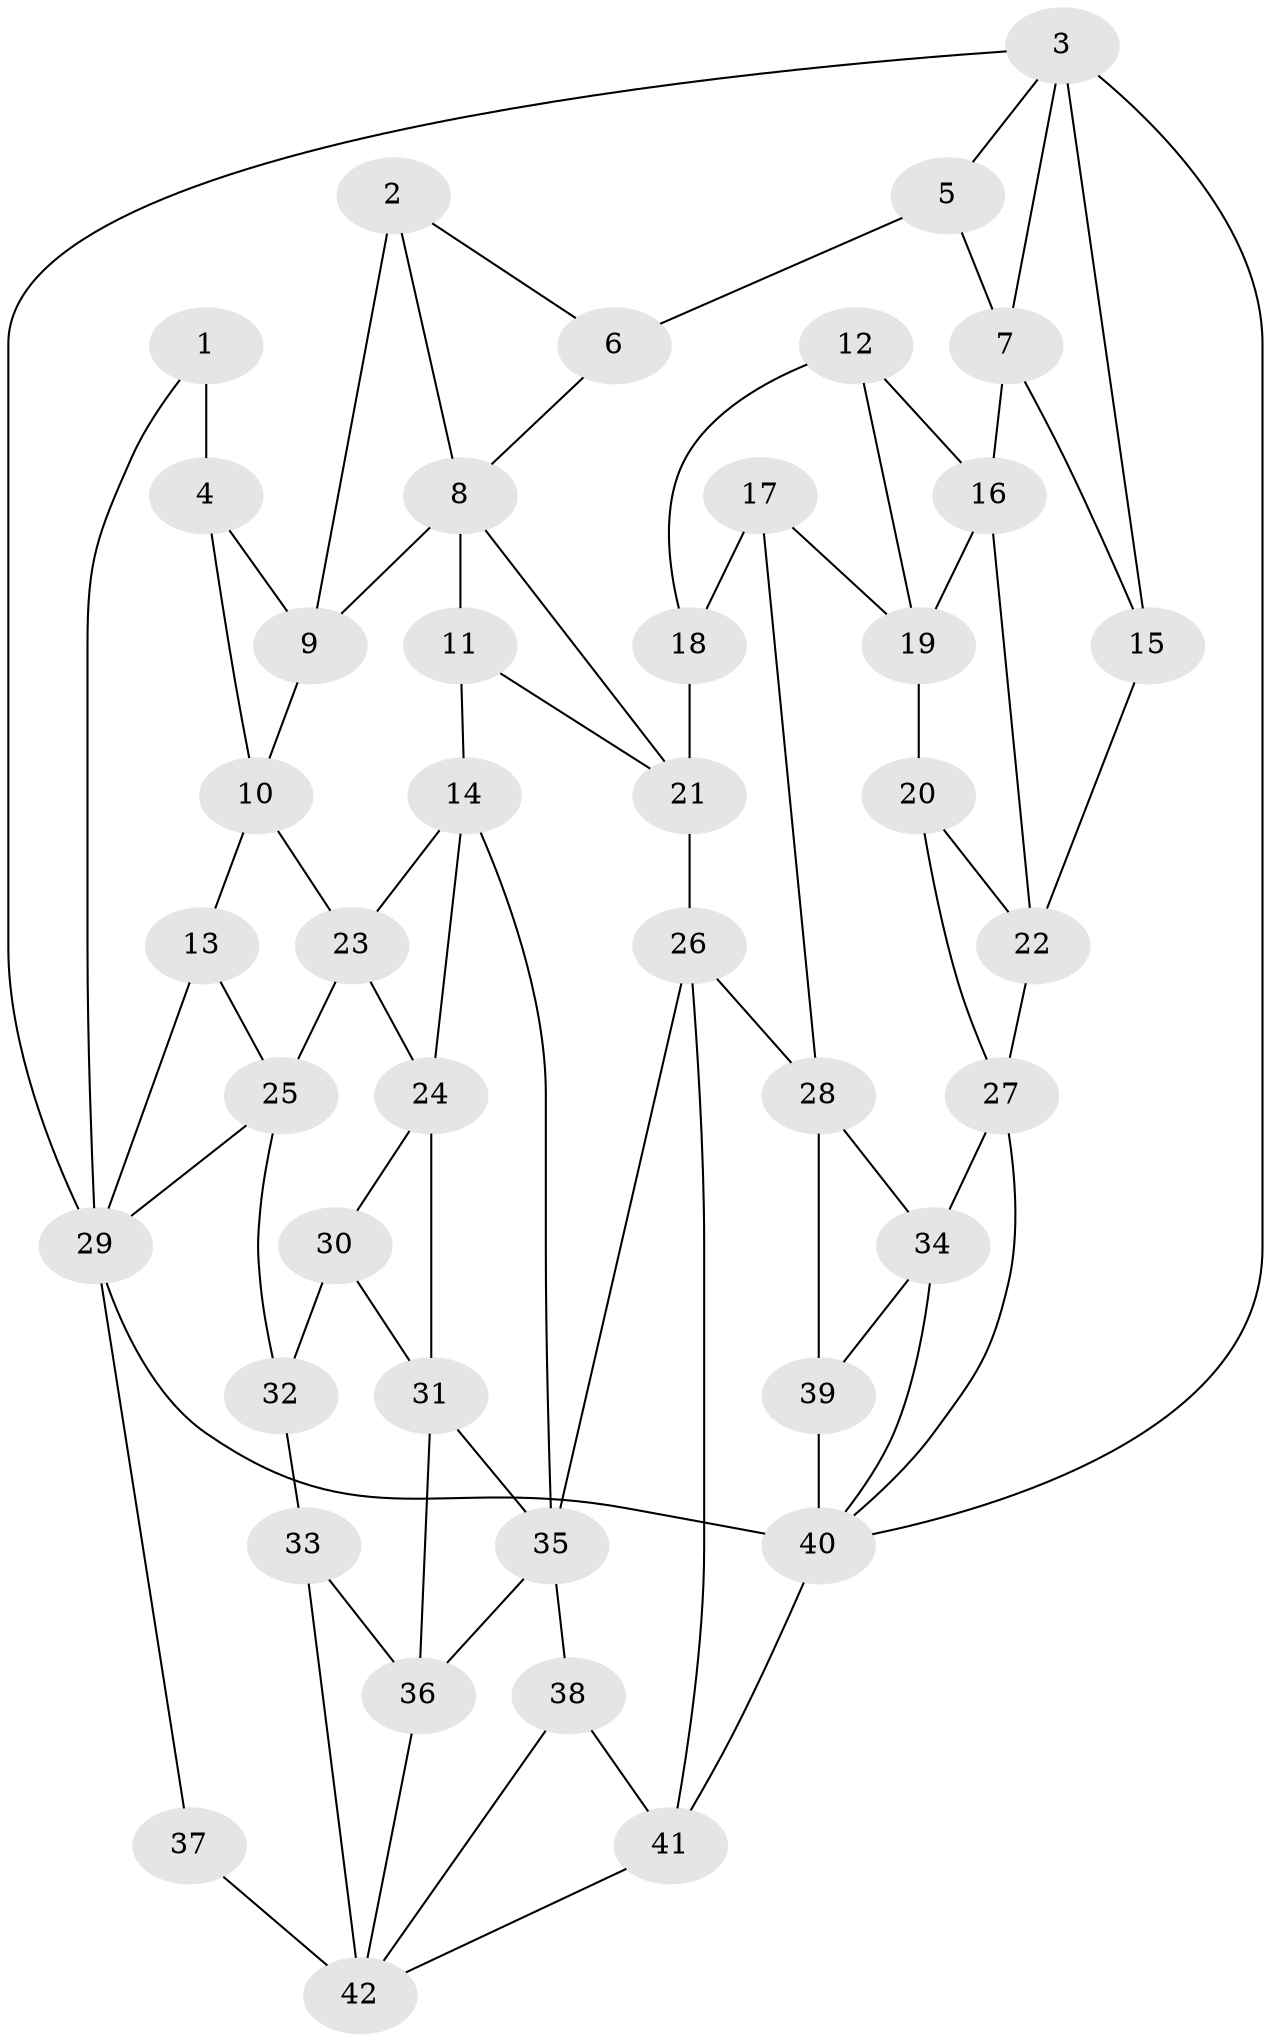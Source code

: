// original degree distribution, {3: 0.028846153846153848, 6: 0.22115384615384615, 5: 0.5288461538461539, 4: 0.22115384615384615}
// Generated by graph-tools (version 1.1) at 2025/38/03/04/25 23:38:21]
// undirected, 42 vertices, 78 edges
graph export_dot {
  node [color=gray90,style=filled];
  1;
  2;
  3;
  4;
  5;
  6;
  7;
  8;
  9;
  10;
  11;
  12;
  13;
  14;
  15;
  16;
  17;
  18;
  19;
  20;
  21;
  22;
  23;
  24;
  25;
  26;
  27;
  28;
  29;
  30;
  31;
  32;
  33;
  34;
  35;
  36;
  37;
  38;
  39;
  40;
  41;
  42;
  1 -- 4 [weight=2.0];
  1 -- 29 [weight=1.0];
  2 -- 6 [weight=1.0];
  2 -- 8 [weight=1.0];
  2 -- 9 [weight=2.0];
  3 -- 5 [weight=1.0];
  3 -- 7 [weight=1.0];
  3 -- 15 [weight=1.0];
  3 -- 29 [weight=1.0];
  3 -- 40 [weight=1.0];
  4 -- 9 [weight=2.0];
  4 -- 10 [weight=1.0];
  5 -- 6 [weight=2.0];
  5 -- 7 [weight=2.0];
  6 -- 8 [weight=1.0];
  7 -- 15 [weight=1.0];
  7 -- 16 [weight=1.0];
  8 -- 9 [weight=1.0];
  8 -- 11 [weight=1.0];
  8 -- 21 [weight=1.0];
  9 -- 10 [weight=1.0];
  10 -- 13 [weight=1.0];
  10 -- 23 [weight=1.0];
  11 -- 14 [weight=1.0];
  11 -- 21 [weight=1.0];
  12 -- 16 [weight=1.0];
  12 -- 18 [weight=1.0];
  12 -- 19 [weight=1.0];
  13 -- 25 [weight=1.0];
  13 -- 29 [weight=1.0];
  14 -- 23 [weight=1.0];
  14 -- 24 [weight=1.0];
  14 -- 35 [weight=1.0];
  15 -- 22 [weight=2.0];
  16 -- 19 [weight=1.0];
  16 -- 22 [weight=1.0];
  17 -- 18 [weight=1.0];
  17 -- 19 [weight=1.0];
  17 -- 28 [weight=1.0];
  18 -- 21 [weight=2.0];
  19 -- 20 [weight=1.0];
  20 -- 22 [weight=1.0];
  20 -- 27 [weight=1.0];
  21 -- 26 [weight=1.0];
  22 -- 27 [weight=1.0];
  23 -- 24 [weight=1.0];
  23 -- 25 [weight=1.0];
  24 -- 30 [weight=1.0];
  24 -- 31 [weight=1.0];
  25 -- 29 [weight=1.0];
  25 -- 32 [weight=1.0];
  26 -- 28 [weight=1.0];
  26 -- 35 [weight=1.0];
  26 -- 41 [weight=1.0];
  27 -- 34 [weight=1.0];
  27 -- 40 [weight=1.0];
  28 -- 34 [weight=1.0];
  28 -- 39 [weight=2.0];
  29 -- 37 [weight=1.0];
  29 -- 40 [weight=1.0];
  30 -- 31 [weight=1.0];
  30 -- 32 [weight=2.0];
  31 -- 35 [weight=1.0];
  31 -- 36 [weight=1.0];
  32 -- 33 [weight=1.0];
  33 -- 36 [weight=1.0];
  33 -- 42 [weight=1.0];
  34 -- 39 [weight=1.0];
  34 -- 40 [weight=1.0];
  35 -- 36 [weight=1.0];
  35 -- 38 [weight=2.0];
  36 -- 42 [weight=1.0];
  37 -- 42 [weight=2.0];
  38 -- 41 [weight=1.0];
  38 -- 42 [weight=1.0];
  39 -- 40 [weight=1.0];
  40 -- 41 [weight=1.0];
  41 -- 42 [weight=1.0];
}

